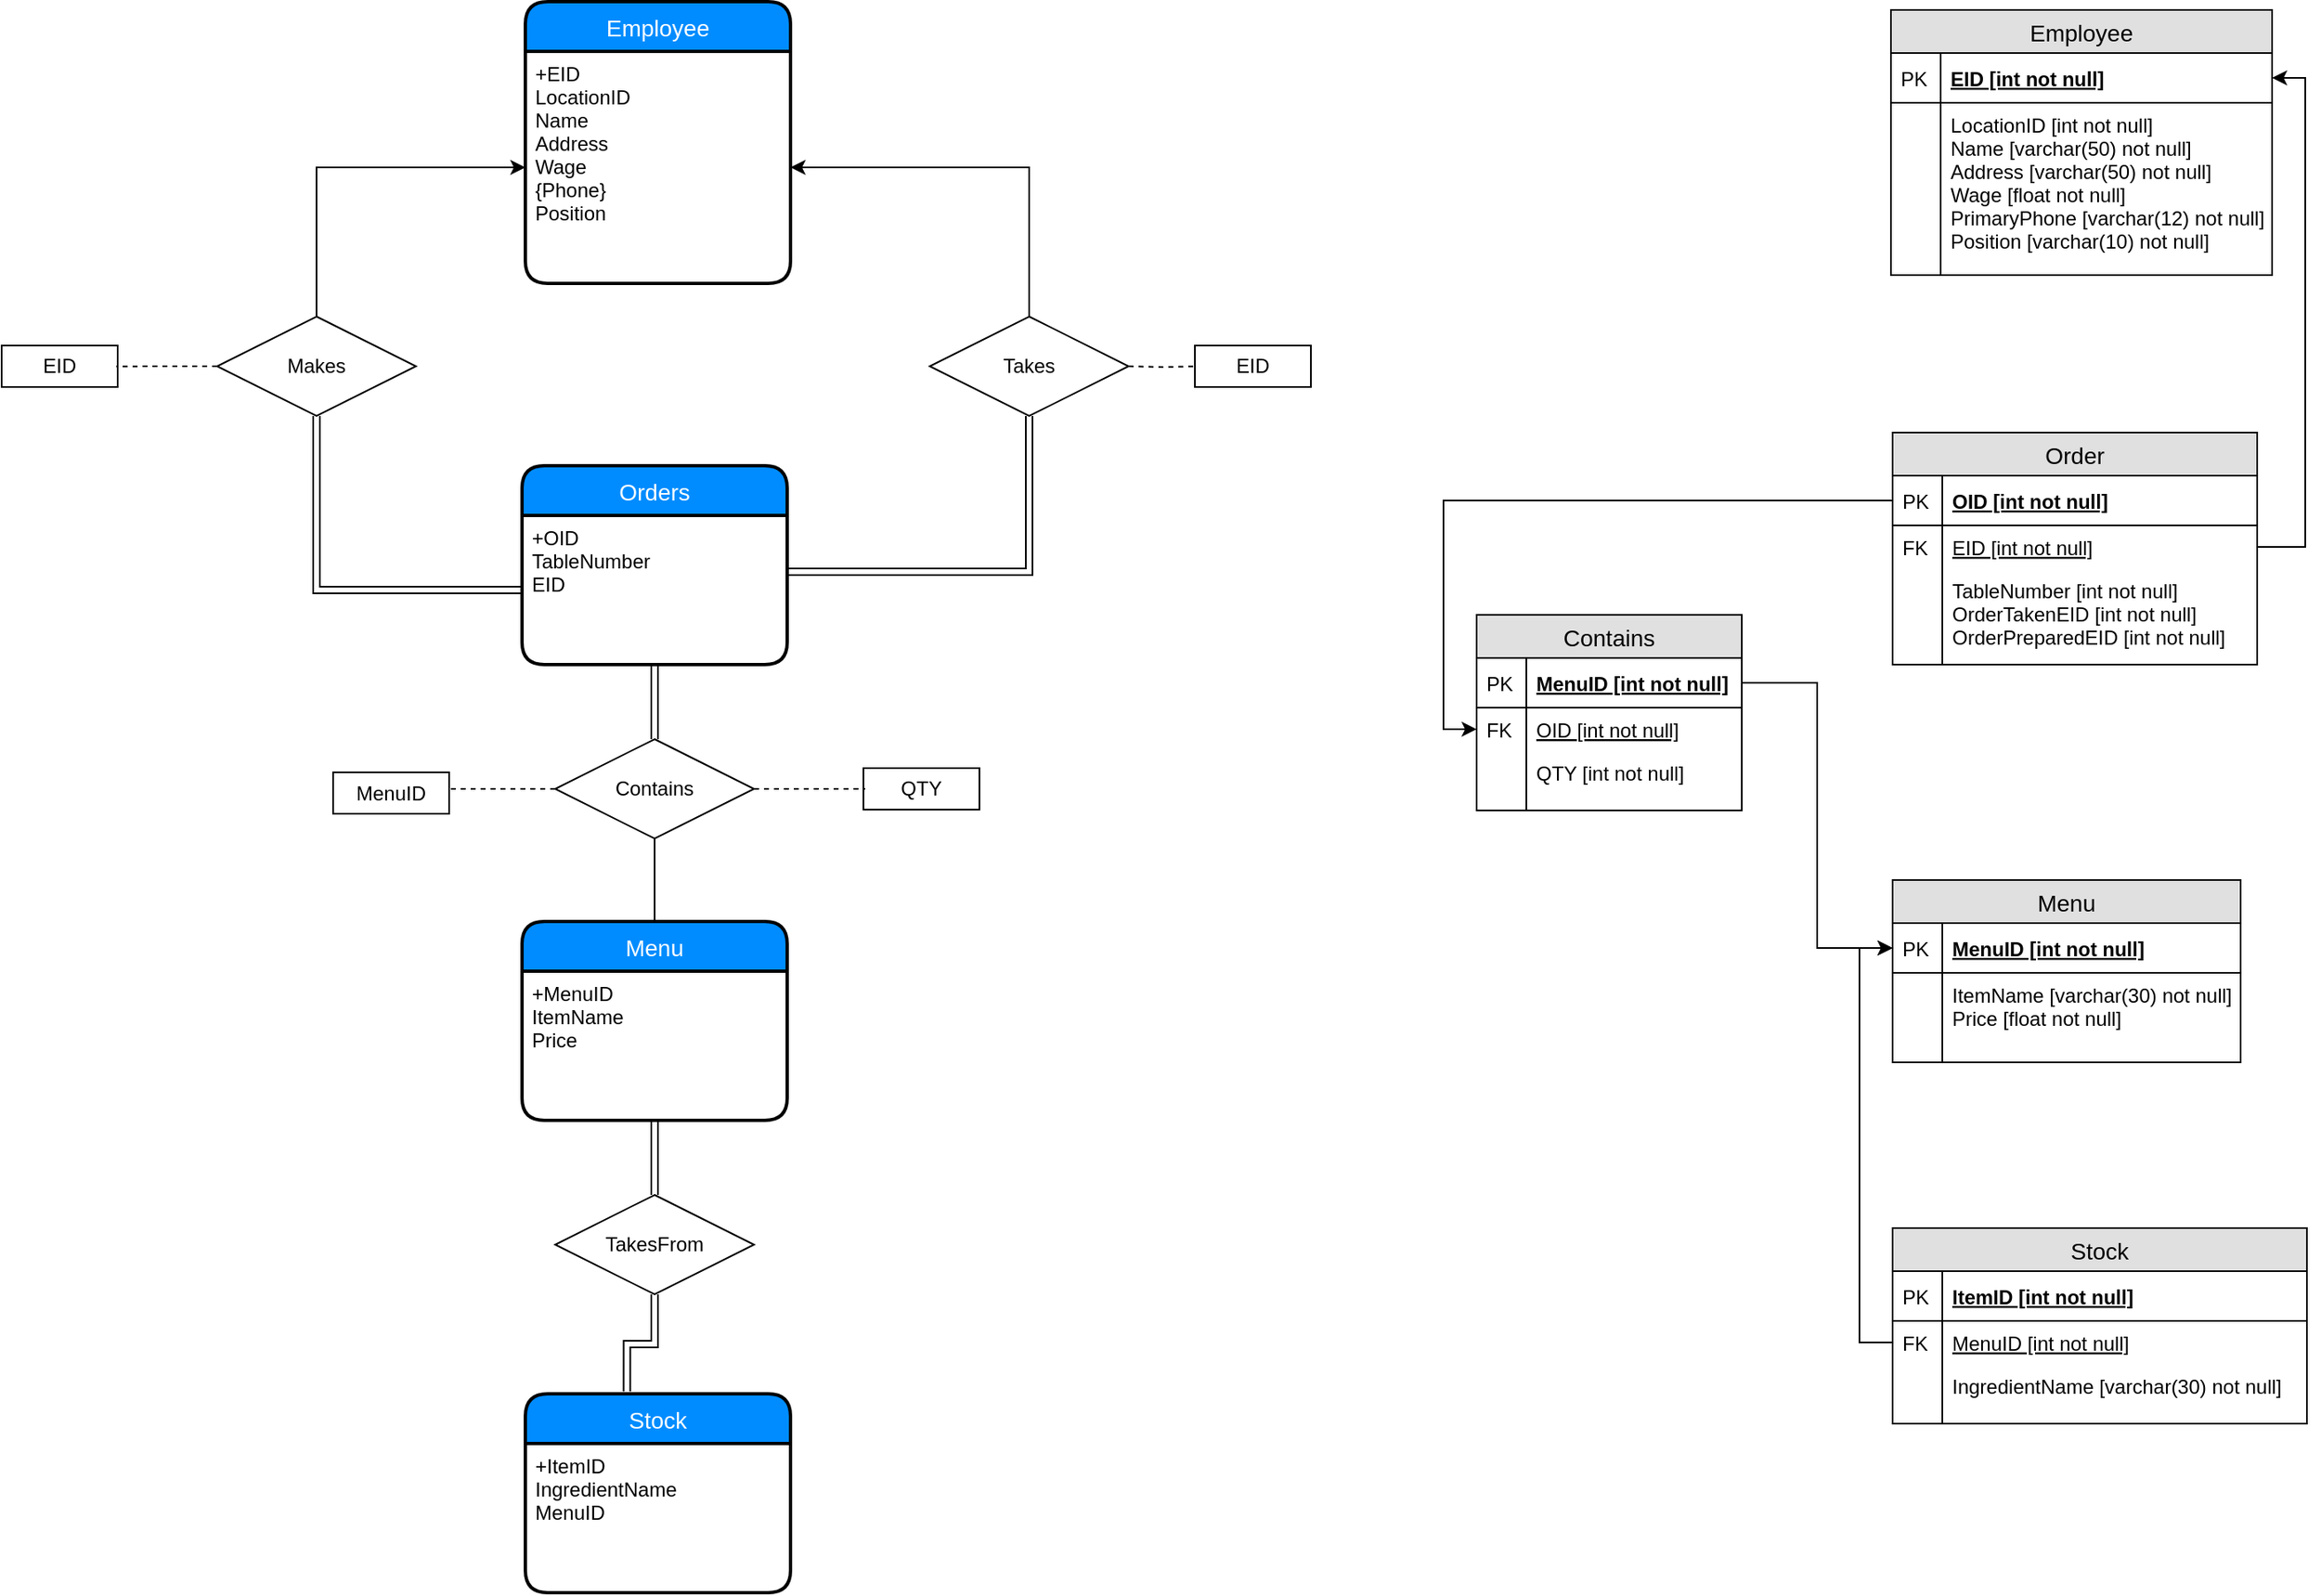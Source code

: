 <mxfile version="12.7.2" type="github">
  <diagram id="C5RBs43oDa-KdzZeNtuy" name="Page-1">
    <mxGraphModel dx="2717" dy="1337" grid="1" gridSize="10" guides="1" tooltips="1" connect="1" arrows="1" fold="1" page="1" pageScale="1" pageWidth="827" pageHeight="1169" math="0" shadow="0">
      <root>
        <mxCell id="WIyWlLk6GJQsqaUBKTNV-0" />
        <mxCell id="WIyWlLk6GJQsqaUBKTNV-1" parent="WIyWlLk6GJQsqaUBKTNV-0" />
        <mxCell id="XOe9PcKy7NP5vKXugJTK-4" value="Orders" style="swimlane;childLayout=stackLayout;horizontal=1;startSize=30;horizontalStack=0;fillColor=#008cff;fontColor=#FFFFFF;rounded=1;fontSize=14;fontStyle=0;strokeWidth=2;resizeParent=0;resizeLast=1;shadow=0;dashed=0;align=center;" vertex="1" parent="WIyWlLk6GJQsqaUBKTNV-1">
          <mxGeometry x="334" y="340" width="160" height="120" as="geometry" />
        </mxCell>
        <mxCell id="XOe9PcKy7NP5vKXugJTK-5" value="+OID&#xa;TableNumber&#xa;EID &#xa;" style="align=left;strokeColor=none;fillColor=none;spacingLeft=4;fontSize=12;verticalAlign=top;resizable=0;rotatable=0;part=1;" vertex="1" parent="XOe9PcKy7NP5vKXugJTK-4">
          <mxGeometry y="30" width="160" height="90" as="geometry" />
        </mxCell>
        <mxCell id="XOe9PcKy7NP5vKXugJTK-8" value="Menu" style="swimlane;childLayout=stackLayout;horizontal=1;startSize=30;horizontalStack=0;fillColor=#008cff;fontColor=#FFFFFF;rounded=1;fontSize=14;fontStyle=0;strokeWidth=2;resizeParent=0;resizeLast=1;shadow=0;dashed=0;align=center;" vertex="1" parent="WIyWlLk6GJQsqaUBKTNV-1">
          <mxGeometry x="334" y="615" width="160" height="120" as="geometry" />
        </mxCell>
        <mxCell id="XOe9PcKy7NP5vKXugJTK-9" value="+MenuID&#xa;ItemName&#xa;Price" style="align=left;strokeColor=none;fillColor=none;spacingLeft=4;fontSize=12;verticalAlign=top;resizable=0;rotatable=0;part=1;" vertex="1" parent="XOe9PcKy7NP5vKXugJTK-8">
          <mxGeometry y="30" width="160" height="90" as="geometry" />
        </mxCell>
        <mxCell id="XOe9PcKy7NP5vKXugJTK-18" value="Employee" style="swimlane;childLayout=stackLayout;horizontal=1;startSize=30;horizontalStack=0;fillColor=#008cff;fontColor=#FFFFFF;rounded=1;fontSize=14;fontStyle=0;strokeWidth=2;resizeParent=0;resizeLast=1;shadow=0;dashed=0;align=center;" vertex="1" parent="WIyWlLk6GJQsqaUBKTNV-1">
          <mxGeometry x="336" y="60" width="160" height="170" as="geometry" />
        </mxCell>
        <mxCell id="XOe9PcKy7NP5vKXugJTK-19" value="+EID&#xa;LocationID&#xa;Name&#xa;Address&#xa;Wage&#xa;{Phone}&#xa;Position" style="align=left;strokeColor=none;fillColor=none;spacingLeft=4;fontSize=12;verticalAlign=top;resizable=0;rotatable=0;part=1;" vertex="1" parent="XOe9PcKy7NP5vKXugJTK-18">
          <mxGeometry y="30" width="160" height="140" as="geometry" />
        </mxCell>
        <mxCell id="XOe9PcKy7NP5vKXugJTK-52" style="edgeStyle=orthogonalEdgeStyle;rounded=0;orthogonalLoop=1;jettySize=auto;html=1;exitX=0.5;exitY=1;exitDx=0;exitDy=0;endArrow=none;endFill=0;strokeColor=#000000;" edge="1" parent="WIyWlLk6GJQsqaUBKTNV-1" source="XOe9PcKy7NP5vKXugJTK-50" target="XOe9PcKy7NP5vKXugJTK-8">
          <mxGeometry relative="1" as="geometry" />
        </mxCell>
        <mxCell id="XOe9PcKy7NP5vKXugJTK-62" style="edgeStyle=orthogonalEdgeStyle;rounded=0;orthogonalLoop=1;jettySize=auto;html=1;exitX=1;exitY=0.5;exitDx=0;exitDy=0;entryX=0.015;entryY=0.501;entryDx=0;entryDy=0;entryPerimeter=0;startArrow=none;startFill=0;endArrow=none;endFill=0;strokeColor=#000000;dashed=1;" edge="1" parent="WIyWlLk6GJQsqaUBKTNV-1" source="XOe9PcKy7NP5vKXugJTK-50" target="XOe9PcKy7NP5vKXugJTK-60">
          <mxGeometry relative="1" as="geometry" />
        </mxCell>
        <mxCell id="XOe9PcKy7NP5vKXugJTK-79" style="edgeStyle=orthogonalEdgeStyle;rounded=0;orthogonalLoop=1;jettySize=auto;html=1;exitX=0;exitY=0.5;exitDx=0;exitDy=0;entryX=1;entryY=0.401;entryDx=0;entryDy=0;entryPerimeter=0;startArrow=none;startFill=0;endArrow=none;endFill=0;strokeColor=#000000;dashed=1;" edge="1" parent="WIyWlLk6GJQsqaUBKTNV-1" source="XOe9PcKy7NP5vKXugJTK-50" target="XOe9PcKy7NP5vKXugJTK-75">
          <mxGeometry relative="1" as="geometry" />
        </mxCell>
        <mxCell id="XOe9PcKy7NP5vKXugJTK-50" value="Contains" style="shape=rhombus;perimeter=rhombusPerimeter;whiteSpace=wrap;html=1;align=center;" vertex="1" parent="WIyWlLk6GJQsqaUBKTNV-1">
          <mxGeometry x="354" y="505" width="120" height="60" as="geometry" />
        </mxCell>
        <mxCell id="XOe9PcKy7NP5vKXugJTK-51" style="edgeStyle=orthogonalEdgeStyle;rounded=0;orthogonalLoop=1;jettySize=auto;html=1;exitX=0.5;exitY=1;exitDx=0;exitDy=0;entryX=0.5;entryY=0;entryDx=0;entryDy=0;endArrow=none;endFill=0;strokeColor=#000000;shape=link;" edge="1" parent="WIyWlLk6GJQsqaUBKTNV-1" source="XOe9PcKy7NP5vKXugJTK-5" target="XOe9PcKy7NP5vKXugJTK-50">
          <mxGeometry relative="1" as="geometry" />
        </mxCell>
        <mxCell id="XOe9PcKy7NP5vKXugJTK-60" value="" style="verticalLabelPosition=bottom;verticalAlign=top;html=1;shape=mxgraph.basic.rect;fillColor2=none;strokeWidth=1;size=20;indent=5;fillColor=none;" vertex="1" parent="WIyWlLk6GJQsqaUBKTNV-1">
          <mxGeometry x="540" y="522.5" width="70" height="25" as="geometry" />
        </mxCell>
        <mxCell id="XOe9PcKy7NP5vKXugJTK-61" value="QTY" style="text;html=1;strokeColor=none;fillColor=none;align=center;verticalAlign=middle;whiteSpace=wrap;rounded=0;" vertex="1" parent="WIyWlLk6GJQsqaUBKTNV-1">
          <mxGeometry x="555" y="525" width="40" height="20" as="geometry" />
        </mxCell>
        <mxCell id="XOe9PcKy7NP5vKXugJTK-70" style="edgeStyle=orthogonalEdgeStyle;rounded=0;orthogonalLoop=1;jettySize=auto;html=1;exitX=0;exitY=0.5;exitDx=0;exitDy=0;entryX=0.988;entryY=0.505;entryDx=0;entryDy=0;entryPerimeter=0;dashed=1;startArrow=none;startFill=0;endArrow=none;endFill=0;strokeColor=#000000;" edge="1" parent="WIyWlLk6GJQsqaUBKTNV-1" source="XOe9PcKy7NP5vKXugJTK-63" target="XOe9PcKy7NP5vKXugJTK-68">
          <mxGeometry relative="1" as="geometry" />
        </mxCell>
        <mxCell id="XOe9PcKy7NP5vKXugJTK-74" style="edgeStyle=orthogonalEdgeStyle;rounded=0;orthogonalLoop=1;jettySize=auto;html=1;exitX=0.5;exitY=0;exitDx=0;exitDy=0;entryX=0;entryY=0.5;entryDx=0;entryDy=0;startArrow=none;startFill=0;endArrow=classic;endFill=1;strokeColor=#000000;" edge="1" parent="WIyWlLk6GJQsqaUBKTNV-1" source="XOe9PcKy7NP5vKXugJTK-63" target="XOe9PcKy7NP5vKXugJTK-19">
          <mxGeometry relative="1" as="geometry" />
        </mxCell>
        <mxCell id="XOe9PcKy7NP5vKXugJTK-63" value="Makes" style="shape=rhombus;perimeter=rhombusPerimeter;whiteSpace=wrap;html=1;align=center;" vertex="1" parent="WIyWlLk6GJQsqaUBKTNV-1">
          <mxGeometry x="150" y="250" width="120" height="60" as="geometry" />
        </mxCell>
        <mxCell id="XOe9PcKy7NP5vKXugJTK-71" style="edgeStyle=orthogonalEdgeStyle;rounded=0;orthogonalLoop=1;jettySize=auto;html=1;exitX=0.5;exitY=1;exitDx=0;exitDy=0;entryX=1;entryY=0.378;entryDx=0;entryDy=0;entryPerimeter=0;startArrow=none;startFill=0;endArrow=none;endFill=0;strokeColor=#000000;shape=link;" edge="1" parent="WIyWlLk6GJQsqaUBKTNV-1" source="XOe9PcKy7NP5vKXugJTK-64" target="XOe9PcKy7NP5vKXugJTK-5">
          <mxGeometry relative="1" as="geometry" />
        </mxCell>
        <mxCell id="XOe9PcKy7NP5vKXugJTK-73" style="edgeStyle=orthogonalEdgeStyle;rounded=0;orthogonalLoop=1;jettySize=auto;html=1;exitX=0.5;exitY=0;exitDx=0;exitDy=0;entryX=1;entryY=0.5;entryDx=0;entryDy=0;startArrow=none;startFill=0;endArrow=classic;endFill=1;strokeColor=#000000;" edge="1" parent="WIyWlLk6GJQsqaUBKTNV-1" source="XOe9PcKy7NP5vKXugJTK-64" target="XOe9PcKy7NP5vKXugJTK-19">
          <mxGeometry relative="1" as="geometry" />
        </mxCell>
        <mxCell id="XOe9PcKy7NP5vKXugJTK-64" value="Takes" style="shape=rhombus;perimeter=rhombusPerimeter;whiteSpace=wrap;html=1;align=center;" vertex="1" parent="WIyWlLk6GJQsqaUBKTNV-1">
          <mxGeometry x="580" y="250" width="120" height="60" as="geometry" />
        </mxCell>
        <mxCell id="XOe9PcKy7NP5vKXugJTK-65" style="edgeStyle=orthogonalEdgeStyle;rounded=0;orthogonalLoop=1;jettySize=auto;html=1;exitX=1;exitY=0.5;exitDx=0;exitDy=0;entryX=0.015;entryY=0.501;entryDx=0;entryDy=0;entryPerimeter=0;startArrow=none;startFill=0;endArrow=none;endFill=0;strokeColor=#000000;dashed=1;" edge="1" parent="WIyWlLk6GJQsqaUBKTNV-1" target="XOe9PcKy7NP5vKXugJTK-66">
          <mxGeometry relative="1" as="geometry">
            <mxPoint x="700" y="280" as="sourcePoint" />
          </mxGeometry>
        </mxCell>
        <mxCell id="XOe9PcKy7NP5vKXugJTK-66" value="" style="verticalLabelPosition=bottom;verticalAlign=top;html=1;shape=mxgraph.basic.rect;fillColor2=none;strokeWidth=1;size=20;indent=5;fillColor=none;" vertex="1" parent="WIyWlLk6GJQsqaUBKTNV-1">
          <mxGeometry x="740" y="267.5" width="70" height="25" as="geometry" />
        </mxCell>
        <mxCell id="XOe9PcKy7NP5vKXugJTK-67" value="EID" style="text;html=1;strokeColor=none;fillColor=none;align=center;verticalAlign=middle;whiteSpace=wrap;rounded=0;" vertex="1" parent="WIyWlLk6GJQsqaUBKTNV-1">
          <mxGeometry x="755" y="270" width="40" height="20" as="geometry" />
        </mxCell>
        <mxCell id="XOe9PcKy7NP5vKXugJTK-68" value="" style="verticalLabelPosition=bottom;verticalAlign=top;html=1;shape=mxgraph.basic.rect;fillColor2=none;strokeWidth=1;size=20;indent=5;fillColor=none;" vertex="1" parent="WIyWlLk6GJQsqaUBKTNV-1">
          <mxGeometry x="20" y="267.5" width="70" height="25" as="geometry" />
        </mxCell>
        <mxCell id="XOe9PcKy7NP5vKXugJTK-69" value="EID" style="text;html=1;strokeColor=none;fillColor=none;align=center;verticalAlign=middle;whiteSpace=wrap;rounded=0;" vertex="1" parent="WIyWlLk6GJQsqaUBKTNV-1">
          <mxGeometry x="35" y="270" width="40" height="20" as="geometry" />
        </mxCell>
        <mxCell id="XOe9PcKy7NP5vKXugJTK-72" style="edgeStyle=orthogonalEdgeStyle;shape=link;rounded=0;orthogonalLoop=1;jettySize=auto;html=1;exitX=0;exitY=0.5;exitDx=0;exitDy=0;entryX=0.5;entryY=1;entryDx=0;entryDy=0;startArrow=none;startFill=0;endArrow=none;endFill=0;strokeColor=#000000;" edge="1" parent="WIyWlLk6GJQsqaUBKTNV-1" source="XOe9PcKy7NP5vKXugJTK-5" target="XOe9PcKy7NP5vKXugJTK-63">
          <mxGeometry relative="1" as="geometry" />
        </mxCell>
        <mxCell id="XOe9PcKy7NP5vKXugJTK-75" value="" style="verticalLabelPosition=bottom;verticalAlign=top;html=1;shape=mxgraph.basic.rect;fillColor2=none;strokeWidth=1;size=20;indent=5;fillColor=none;" vertex="1" parent="WIyWlLk6GJQsqaUBKTNV-1">
          <mxGeometry x="220" y="525" width="70" height="25" as="geometry" />
        </mxCell>
        <mxCell id="XOe9PcKy7NP5vKXugJTK-76" value="MenuID" style="text;html=1;strokeColor=none;fillColor=none;align=center;verticalAlign=middle;whiteSpace=wrap;rounded=0;" vertex="1" parent="WIyWlLk6GJQsqaUBKTNV-1">
          <mxGeometry x="235" y="527.5" width="40" height="20" as="geometry" />
        </mxCell>
        <mxCell id="XOe9PcKy7NP5vKXugJTK-80" value="Stock" style="swimlane;childLayout=stackLayout;horizontal=1;startSize=30;horizontalStack=0;fillColor=#008cff;fontColor=#FFFFFF;rounded=1;fontSize=14;fontStyle=0;strokeWidth=2;resizeParent=0;resizeLast=1;shadow=0;dashed=0;align=center;" vertex="1" parent="WIyWlLk6GJQsqaUBKTNV-1">
          <mxGeometry x="336" y="900" width="160" height="120" as="geometry" />
        </mxCell>
        <mxCell id="XOe9PcKy7NP5vKXugJTK-81" value="+ItemID&#xa;IngredientName&#xa;MenuID" style="align=left;strokeColor=none;fillColor=none;spacingLeft=4;fontSize=12;verticalAlign=top;resizable=0;rotatable=0;part=1;" vertex="1" parent="XOe9PcKy7NP5vKXugJTK-80">
          <mxGeometry y="30" width="160" height="90" as="geometry" />
        </mxCell>
        <mxCell id="XOe9PcKy7NP5vKXugJTK-84" style="edgeStyle=orthogonalEdgeStyle;shape=link;rounded=0;orthogonalLoop=1;jettySize=auto;html=1;exitX=0.5;exitY=1;exitDx=0;exitDy=0;entryX=0.383;entryY=-0.011;entryDx=0;entryDy=0;entryPerimeter=0;startArrow=none;startFill=0;endArrow=none;endFill=0;strokeColor=#000000;" edge="1" parent="WIyWlLk6GJQsqaUBKTNV-1" source="XOe9PcKy7NP5vKXugJTK-82" target="XOe9PcKy7NP5vKXugJTK-80">
          <mxGeometry relative="1" as="geometry" />
        </mxCell>
        <mxCell id="XOe9PcKy7NP5vKXugJTK-82" value="TakesFrom" style="shape=rhombus;perimeter=rhombusPerimeter;whiteSpace=wrap;html=1;align=center;" vertex="1" parent="WIyWlLk6GJQsqaUBKTNV-1">
          <mxGeometry x="354" y="780" width="120" height="60" as="geometry" />
        </mxCell>
        <mxCell id="XOe9PcKy7NP5vKXugJTK-83" style="edgeStyle=orthogonalEdgeStyle;rounded=0;orthogonalLoop=1;jettySize=auto;html=1;exitX=0.5;exitY=1;exitDx=0;exitDy=0;entryX=0.5;entryY=0;entryDx=0;entryDy=0;startArrow=none;startFill=0;endArrow=none;endFill=0;strokeColor=#000000;shape=link;" edge="1" parent="WIyWlLk6GJQsqaUBKTNV-1" source="XOe9PcKy7NP5vKXugJTK-9" target="XOe9PcKy7NP5vKXugJTK-82">
          <mxGeometry relative="1" as="geometry" />
        </mxCell>
        <mxCell id="XOe9PcKy7NP5vKXugJTK-148" value="Employee" style="swimlane;fontStyle=0;childLayout=stackLayout;horizontal=1;startSize=26;fillColor=#e0e0e0;horizontalStack=0;resizeParent=1;resizeParentMax=0;resizeLast=0;collapsible=1;marginBottom=0;swimlaneFillColor=#ffffff;align=center;fontSize=14;" vertex="1" parent="WIyWlLk6GJQsqaUBKTNV-1">
          <mxGeometry x="1160" y="65" width="230" height="160" as="geometry" />
        </mxCell>
        <mxCell id="XOe9PcKy7NP5vKXugJTK-149" value="EID [int not null]" style="shape=partialRectangle;top=0;left=0;right=0;bottom=1;align=left;verticalAlign=middle;fillColor=none;spacingLeft=34;spacingRight=4;overflow=hidden;rotatable=0;points=[[0,0.5],[1,0.5]];portConstraint=eastwest;dropTarget=0;fontStyle=5;fontSize=12;" vertex="1" parent="XOe9PcKy7NP5vKXugJTK-148">
          <mxGeometry y="26" width="230" height="30" as="geometry" />
        </mxCell>
        <mxCell id="XOe9PcKy7NP5vKXugJTK-150" value="PK" style="shape=partialRectangle;top=0;left=0;bottom=0;fillColor=none;align=left;verticalAlign=middle;spacingLeft=4;spacingRight=4;overflow=hidden;rotatable=0;points=[];portConstraint=eastwest;part=1;fontSize=12;" vertex="1" connectable="0" parent="XOe9PcKy7NP5vKXugJTK-149">
          <mxGeometry width="30" height="30" as="geometry" />
        </mxCell>
        <mxCell id="XOe9PcKy7NP5vKXugJTK-151" value="LocationID [int not null] &#xa;Name [varchar(50) not null]&#xa;Address [varchar(50) not null]&#xa;Wage [float not null]&#xa;PrimaryPhone [varchar(12) not null]&#xa;Position [varchar(10) not null] " style="shape=partialRectangle;top=0;left=0;right=0;bottom=0;align=left;verticalAlign=top;fillColor=none;spacingLeft=34;spacingRight=4;overflow=hidden;rotatable=0;points=[[0,0.5],[1,0.5]];portConstraint=eastwest;dropTarget=0;fontSize=12;" vertex="1" parent="XOe9PcKy7NP5vKXugJTK-148">
          <mxGeometry y="56" width="230" height="104" as="geometry" />
        </mxCell>
        <mxCell id="XOe9PcKy7NP5vKXugJTK-152" value="" style="shape=partialRectangle;top=0;left=0;bottom=0;fillColor=none;align=left;verticalAlign=top;spacingLeft=4;spacingRight=4;overflow=hidden;rotatable=0;points=[];portConstraint=eastwest;part=1;fontSize=12;" vertex="1" connectable="0" parent="XOe9PcKy7NP5vKXugJTK-151">
          <mxGeometry width="30" height="104" as="geometry" />
        </mxCell>
        <mxCell id="XOe9PcKy7NP5vKXugJTK-157" value="" style="shape=partialRectangle;top=0;left=0;right=0;bottom=0;align=left;verticalAlign=top;fillColor=none;spacingLeft=34;spacingRight=4;overflow=hidden;rotatable=0;points=[[0,0.5],[1,0.5]];portConstraint=eastwest;dropTarget=0;fontSize=12;" vertex="1" parent="WIyWlLk6GJQsqaUBKTNV-1">
          <mxGeometry x="1170" y="261" width="160" height="38" as="geometry" />
        </mxCell>
        <mxCell id="XOe9PcKy7NP5vKXugJTK-158" value="" style="shape=partialRectangle;top=0;left=0;bottom=0;fillColor=none;align=left;verticalAlign=top;spacingLeft=4;spacingRight=4;overflow=hidden;rotatable=0;points=[];portConstraint=eastwest;part=1;fontSize=12;" vertex="1" connectable="0" parent="XOe9PcKy7NP5vKXugJTK-157">
          <mxGeometry y="NaN" width="30" height="NaN" as="geometry" />
        </mxCell>
        <mxCell id="XOe9PcKy7NP5vKXugJTK-164" value="Menu" style="swimlane;fontStyle=0;childLayout=stackLayout;horizontal=1;startSize=26;fillColor=#e0e0e0;horizontalStack=0;resizeParent=1;resizeParentMax=0;resizeLast=0;collapsible=1;marginBottom=0;swimlaneFillColor=#ffffff;align=center;fontSize=14;" vertex="1" parent="WIyWlLk6GJQsqaUBKTNV-1">
          <mxGeometry x="1161" y="590" width="210" height="110" as="geometry" />
        </mxCell>
        <mxCell id="XOe9PcKy7NP5vKXugJTK-165" value="MenuID [int not null]" style="shape=partialRectangle;top=0;left=0;right=0;bottom=1;align=left;verticalAlign=middle;fillColor=none;spacingLeft=34;spacingRight=4;overflow=hidden;rotatable=0;points=[[0,0.5],[1,0.5]];portConstraint=eastwest;dropTarget=0;fontStyle=5;fontSize=12;" vertex="1" parent="XOe9PcKy7NP5vKXugJTK-164">
          <mxGeometry y="26" width="210" height="30" as="geometry" />
        </mxCell>
        <mxCell id="XOe9PcKy7NP5vKXugJTK-166" value="PK" style="shape=partialRectangle;top=0;left=0;bottom=0;fillColor=none;align=left;verticalAlign=middle;spacingLeft=4;spacingRight=4;overflow=hidden;rotatable=0;points=[];portConstraint=eastwest;part=1;fontSize=12;" vertex="1" connectable="0" parent="XOe9PcKy7NP5vKXugJTK-165">
          <mxGeometry width="30" height="30" as="geometry" />
        </mxCell>
        <mxCell id="XOe9PcKy7NP5vKXugJTK-167" value="ItemName [varchar(30) not null]&#xa;Price [float not null]" style="shape=partialRectangle;top=0;left=0;right=0;bottom=0;align=left;verticalAlign=top;fillColor=none;spacingLeft=34;spacingRight=4;overflow=hidden;rotatable=0;points=[[0,0.5],[1,0.5]];portConstraint=eastwest;dropTarget=0;fontSize=12;fontStyle=0" vertex="1" parent="XOe9PcKy7NP5vKXugJTK-164">
          <mxGeometry y="56" width="210" height="54" as="geometry" />
        </mxCell>
        <mxCell id="XOe9PcKy7NP5vKXugJTK-168" value="" style="shape=partialRectangle;top=0;left=0;bottom=0;fillColor=none;align=left;verticalAlign=top;spacingLeft=4;spacingRight=4;overflow=hidden;rotatable=0;points=[];portConstraint=eastwest;part=1;fontSize=12;" vertex="1" connectable="0" parent="XOe9PcKy7NP5vKXugJTK-167">
          <mxGeometry width="30" height="54" as="geometry" />
        </mxCell>
        <mxCell id="XOe9PcKy7NP5vKXugJTK-179" value="Stock" style="swimlane;fontStyle=0;childLayout=stackLayout;horizontal=1;startSize=26;fillColor=#e0e0e0;horizontalStack=0;resizeParent=1;resizeParentMax=0;resizeLast=0;collapsible=1;marginBottom=0;swimlaneFillColor=#ffffff;align=center;fontSize=14;" vertex="1" parent="WIyWlLk6GJQsqaUBKTNV-1">
          <mxGeometry x="1161" y="800" width="250" height="118" as="geometry" />
        </mxCell>
        <mxCell id="XOe9PcKy7NP5vKXugJTK-180" value="ItemID [int not null]" style="shape=partialRectangle;top=0;left=0;right=0;bottom=1;align=left;verticalAlign=middle;fillColor=none;spacingLeft=34;spacingRight=4;overflow=hidden;rotatable=0;points=[[0,0.5],[1,0.5]];portConstraint=eastwest;dropTarget=0;fontStyle=5;fontSize=12;" vertex="1" parent="XOe9PcKy7NP5vKXugJTK-179">
          <mxGeometry y="26" width="250" height="30" as="geometry" />
        </mxCell>
        <mxCell id="XOe9PcKy7NP5vKXugJTK-181" value="PK" style="shape=partialRectangle;top=0;left=0;bottom=0;fillColor=none;align=left;verticalAlign=middle;spacingLeft=4;spacingRight=4;overflow=hidden;rotatable=0;points=[];portConstraint=eastwest;part=1;fontSize=12;" vertex="1" connectable="0" parent="XOe9PcKy7NP5vKXugJTK-180">
          <mxGeometry width="30" height="30" as="geometry" />
        </mxCell>
        <mxCell id="XOe9PcKy7NP5vKXugJTK-182" value="MenuID [int not null]" style="shape=partialRectangle;top=0;left=0;right=0;bottom=0;align=left;verticalAlign=top;fillColor=none;spacingLeft=34;spacingRight=4;overflow=hidden;rotatable=0;points=[[0,0.5],[1,0.5]];portConstraint=eastwest;dropTarget=0;fontSize=12;fontStyle=4" vertex="1" parent="XOe9PcKy7NP5vKXugJTK-179">
          <mxGeometry y="56" width="250" height="26" as="geometry" />
        </mxCell>
        <mxCell id="XOe9PcKy7NP5vKXugJTK-183" value="FK" style="shape=partialRectangle;top=0;left=0;bottom=0;fillColor=none;align=left;verticalAlign=top;spacingLeft=4;spacingRight=4;overflow=hidden;rotatable=0;points=[];portConstraint=eastwest;part=1;fontSize=12;" vertex="1" connectable="0" parent="XOe9PcKy7NP5vKXugJTK-182">
          <mxGeometry width="30" height="26" as="geometry" />
        </mxCell>
        <mxCell id="XOe9PcKy7NP5vKXugJTK-184" value="IngredientName [varchar(30) not null]" style="shape=partialRectangle;top=0;left=0;right=0;bottom=0;align=left;verticalAlign=top;fillColor=none;spacingLeft=34;spacingRight=4;overflow=hidden;rotatable=0;points=[[0,0.5],[1,0.5]];portConstraint=eastwest;dropTarget=0;fontSize=12;" vertex="1" parent="XOe9PcKy7NP5vKXugJTK-179">
          <mxGeometry y="82" width="250" height="26" as="geometry" />
        </mxCell>
        <mxCell id="XOe9PcKy7NP5vKXugJTK-185" value="" style="shape=partialRectangle;top=0;left=0;bottom=0;fillColor=none;align=left;verticalAlign=top;spacingLeft=4;spacingRight=4;overflow=hidden;rotatable=0;points=[];portConstraint=eastwest;part=1;fontSize=12;" vertex="1" connectable="0" parent="XOe9PcKy7NP5vKXugJTK-184">
          <mxGeometry width="30" height="26" as="geometry" />
        </mxCell>
        <mxCell id="XOe9PcKy7NP5vKXugJTK-188" value="" style="shape=partialRectangle;top=0;left=0;right=0;bottom=0;align=left;verticalAlign=top;fillColor=none;spacingLeft=34;spacingRight=4;overflow=hidden;rotatable=0;points=[[0,0.5],[1,0.5]];portConstraint=eastwest;dropTarget=0;fontSize=12;" vertex="1" parent="XOe9PcKy7NP5vKXugJTK-179">
          <mxGeometry y="108" width="250" height="10" as="geometry" />
        </mxCell>
        <mxCell id="XOe9PcKy7NP5vKXugJTK-189" value="" style="shape=partialRectangle;top=0;left=0;bottom=0;fillColor=none;align=left;verticalAlign=top;spacingLeft=4;spacingRight=4;overflow=hidden;rotatable=0;points=[];portConstraint=eastwest;part=1;fontSize=12;" vertex="1" connectable="0" parent="XOe9PcKy7NP5vKXugJTK-188">
          <mxGeometry width="30" height="10" as="geometry" />
        </mxCell>
        <mxCell id="XOe9PcKy7NP5vKXugJTK-214" style="edgeStyle=orthogonalEdgeStyle;rounded=0;orthogonalLoop=1;jettySize=auto;html=1;exitX=0;exitY=0.5;exitDx=0;exitDy=0;entryX=0;entryY=0.5;entryDx=0;entryDy=0;startArrow=none;startFill=0;endArrow=classic;endFill=1;strokeColor=#000000;" edge="1" parent="WIyWlLk6GJQsqaUBKTNV-1" source="XOe9PcKy7NP5vKXugJTK-182" target="XOe9PcKy7NP5vKXugJTK-165">
          <mxGeometry relative="1" as="geometry" />
        </mxCell>
        <mxCell id="XOe9PcKy7NP5vKXugJTK-215" style="edgeStyle=orthogonalEdgeStyle;rounded=0;orthogonalLoop=1;jettySize=auto;html=1;exitX=1;exitY=0.5;exitDx=0;exitDy=0;entryX=0;entryY=0.5;entryDx=0;entryDy=0;startArrow=none;startFill=0;endArrow=classic;endFill=1;strokeColor=#000000;" edge="1" parent="WIyWlLk6GJQsqaUBKTNV-1" source="XOe9PcKy7NP5vKXugJTK-222" target="XOe9PcKy7NP5vKXugJTK-165">
          <mxGeometry relative="1" as="geometry">
            <mxPoint x="1080" y="491" as="sourcePoint" />
          </mxGeometry>
        </mxCell>
        <mxCell id="XOe9PcKy7NP5vKXugJTK-218" style="edgeStyle=orthogonalEdgeStyle;rounded=0;orthogonalLoop=1;jettySize=auto;html=1;exitX=1;exitY=0.5;exitDx=0;exitDy=0;entryX=1;entryY=0.5;entryDx=0;entryDy=0;startArrow=none;startFill=0;endArrow=classic;endFill=1;strokeColor=#000000;" edge="1" parent="WIyWlLk6GJQsqaUBKTNV-1" source="XOe9PcKy7NP5vKXugJTK-235" target="XOe9PcKy7NP5vKXugJTK-149">
          <mxGeometry relative="1" as="geometry">
            <mxPoint x="1420" y="275" as="sourcePoint" />
          </mxGeometry>
        </mxCell>
        <mxCell id="XOe9PcKy7NP5vKXugJTK-221" value="Contains" style="swimlane;fontStyle=0;childLayout=stackLayout;horizontal=1;startSize=26;fillColor=#e0e0e0;horizontalStack=0;resizeParent=1;resizeParentMax=0;resizeLast=0;collapsible=1;marginBottom=0;swimlaneFillColor=#ffffff;align=center;fontSize=14;" vertex="1" parent="WIyWlLk6GJQsqaUBKTNV-1">
          <mxGeometry x="910" y="430" width="160" height="118" as="geometry" />
        </mxCell>
        <mxCell id="XOe9PcKy7NP5vKXugJTK-222" value="MenuID [int not null]" style="shape=partialRectangle;top=0;left=0;right=0;bottom=1;align=left;verticalAlign=middle;fillColor=none;spacingLeft=34;spacingRight=4;overflow=hidden;rotatable=0;points=[[0,0.5],[1,0.5]];portConstraint=eastwest;dropTarget=0;fontStyle=5;fontSize=12;" vertex="1" parent="XOe9PcKy7NP5vKXugJTK-221">
          <mxGeometry y="26" width="160" height="30" as="geometry" />
        </mxCell>
        <mxCell id="XOe9PcKy7NP5vKXugJTK-223" value="PK" style="shape=partialRectangle;top=0;left=0;bottom=0;fillColor=none;align=left;verticalAlign=middle;spacingLeft=4;spacingRight=4;overflow=hidden;rotatable=0;points=[];portConstraint=eastwest;part=1;fontSize=12;" vertex="1" connectable="0" parent="XOe9PcKy7NP5vKXugJTK-222">
          <mxGeometry width="30" height="30" as="geometry" />
        </mxCell>
        <mxCell id="XOe9PcKy7NP5vKXugJTK-224" value="OID [int not null]" style="shape=partialRectangle;top=0;left=0;right=0;bottom=0;align=left;verticalAlign=top;fillColor=none;spacingLeft=34;spacingRight=4;overflow=hidden;rotatable=0;points=[[0,0.5],[1,0.5]];portConstraint=eastwest;dropTarget=0;fontSize=12;fontStyle=4" vertex="1" parent="XOe9PcKy7NP5vKXugJTK-221">
          <mxGeometry y="56" width="160" height="26" as="geometry" />
        </mxCell>
        <mxCell id="XOe9PcKy7NP5vKXugJTK-225" value="FK" style="shape=partialRectangle;top=0;left=0;bottom=0;fillColor=none;align=left;verticalAlign=top;spacingLeft=4;spacingRight=4;overflow=hidden;rotatable=0;points=[];portConstraint=eastwest;part=1;fontSize=12;" vertex="1" connectable="0" parent="XOe9PcKy7NP5vKXugJTK-224">
          <mxGeometry width="30" height="26" as="geometry" />
        </mxCell>
        <mxCell id="XOe9PcKy7NP5vKXugJTK-226" value="QTY [int not null]" style="shape=partialRectangle;top=0;left=0;right=0;bottom=0;align=left;verticalAlign=top;fillColor=none;spacingLeft=34;spacingRight=4;overflow=hidden;rotatable=0;points=[[0,0.5],[1,0.5]];portConstraint=eastwest;dropTarget=0;fontSize=12;" vertex="1" parent="XOe9PcKy7NP5vKXugJTK-221">
          <mxGeometry y="82" width="160" height="26" as="geometry" />
        </mxCell>
        <mxCell id="XOe9PcKy7NP5vKXugJTK-227" value="" style="shape=partialRectangle;top=0;left=0;bottom=0;fillColor=none;align=left;verticalAlign=top;spacingLeft=4;spacingRight=4;overflow=hidden;rotatable=0;points=[];portConstraint=eastwest;part=1;fontSize=12;" vertex="1" connectable="0" parent="XOe9PcKy7NP5vKXugJTK-226">
          <mxGeometry width="30" height="26" as="geometry" />
        </mxCell>
        <mxCell id="XOe9PcKy7NP5vKXugJTK-228" value="" style="shape=partialRectangle;top=0;left=0;right=0;bottom=0;align=left;verticalAlign=top;fillColor=none;spacingLeft=34;spacingRight=4;overflow=hidden;rotatable=0;points=[[0,0.5],[1,0.5]];portConstraint=eastwest;dropTarget=0;fontSize=12;" vertex="1" parent="XOe9PcKy7NP5vKXugJTK-221">
          <mxGeometry y="108" width="160" height="10" as="geometry" />
        </mxCell>
        <mxCell id="XOe9PcKy7NP5vKXugJTK-229" value="" style="shape=partialRectangle;top=0;left=0;bottom=0;fillColor=none;align=left;verticalAlign=top;spacingLeft=4;spacingRight=4;overflow=hidden;rotatable=0;points=[];portConstraint=eastwest;part=1;fontSize=12;" vertex="1" connectable="0" parent="XOe9PcKy7NP5vKXugJTK-228">
          <mxGeometry width="30" height="10" as="geometry" />
        </mxCell>
        <mxCell id="XOe9PcKy7NP5vKXugJTK-232" value="Order" style="swimlane;fontStyle=0;childLayout=stackLayout;horizontal=1;startSize=26;fillColor=#e0e0e0;horizontalStack=0;resizeParent=1;resizeParentMax=0;resizeLast=0;collapsible=1;marginBottom=0;swimlaneFillColor=#ffffff;align=center;fontSize=14;" vertex="1" parent="WIyWlLk6GJQsqaUBKTNV-1">
          <mxGeometry x="1161" y="320" width="220" height="140" as="geometry" />
        </mxCell>
        <mxCell id="XOe9PcKy7NP5vKXugJTK-233" value="OID [int not null]" style="shape=partialRectangle;top=0;left=0;right=0;bottom=1;align=left;verticalAlign=middle;fillColor=none;spacingLeft=34;spacingRight=4;overflow=hidden;rotatable=0;points=[[0,0.5],[1,0.5]];portConstraint=eastwest;dropTarget=0;fontStyle=5;fontSize=12;" vertex="1" parent="XOe9PcKy7NP5vKXugJTK-232">
          <mxGeometry y="26" width="220" height="30" as="geometry" />
        </mxCell>
        <mxCell id="XOe9PcKy7NP5vKXugJTK-234" value="PK" style="shape=partialRectangle;top=0;left=0;bottom=0;fillColor=none;align=left;verticalAlign=middle;spacingLeft=4;spacingRight=4;overflow=hidden;rotatable=0;points=[];portConstraint=eastwest;part=1;fontSize=12;" vertex="1" connectable="0" parent="XOe9PcKy7NP5vKXugJTK-233">
          <mxGeometry width="30" height="30" as="geometry" />
        </mxCell>
        <mxCell id="XOe9PcKy7NP5vKXugJTK-235" value="EID [int not null]" style="shape=partialRectangle;top=0;left=0;right=0;bottom=0;align=left;verticalAlign=top;fillColor=none;spacingLeft=34;spacingRight=4;overflow=hidden;rotatable=0;points=[[0,0.5],[1,0.5]];portConstraint=eastwest;dropTarget=0;fontSize=12;fontStyle=4" vertex="1" parent="XOe9PcKy7NP5vKXugJTK-232">
          <mxGeometry y="56" width="220" height="26" as="geometry" />
        </mxCell>
        <mxCell id="XOe9PcKy7NP5vKXugJTK-236" value="FK" style="shape=partialRectangle;top=0;left=0;bottom=0;fillColor=none;align=left;verticalAlign=top;spacingLeft=4;spacingRight=4;overflow=hidden;rotatable=0;points=[];portConstraint=eastwest;part=1;fontSize=12;" vertex="1" connectable="0" parent="XOe9PcKy7NP5vKXugJTK-235">
          <mxGeometry width="30" height="26" as="geometry" />
        </mxCell>
        <mxCell id="XOe9PcKy7NP5vKXugJTK-237" value="TableNumber [int not null]&#xa;OrderTakenEID [int not null]&#xa;OrderPreparedEID [int not null]" style="shape=partialRectangle;top=0;left=0;right=0;bottom=0;align=left;verticalAlign=top;fillColor=none;spacingLeft=34;spacingRight=4;overflow=hidden;rotatable=0;points=[[0,0.5],[1,0.5]];portConstraint=eastwest;dropTarget=0;fontSize=12;" vertex="1" parent="XOe9PcKy7NP5vKXugJTK-232">
          <mxGeometry y="82" width="220" height="58" as="geometry" />
        </mxCell>
        <mxCell id="XOe9PcKy7NP5vKXugJTK-238" value="" style="shape=partialRectangle;top=0;left=0;bottom=0;fillColor=none;align=left;verticalAlign=top;spacingLeft=4;spacingRight=4;overflow=hidden;rotatable=0;points=[];portConstraint=eastwest;part=1;fontSize=12;" vertex="1" connectable="0" parent="XOe9PcKy7NP5vKXugJTK-237">
          <mxGeometry width="30" height="58" as="geometry" />
        </mxCell>
        <mxCell id="XOe9PcKy7NP5vKXugJTK-239" value="" style="shape=partialRectangle;top=0;left=0;right=0;bottom=0;align=left;verticalAlign=top;fillColor=none;spacingLeft=34;spacingRight=4;overflow=hidden;rotatable=0;points=[[0,0.5],[1,0.5]];portConstraint=eastwest;dropTarget=0;fontSize=12;" vertex="1" parent="XOe9PcKy7NP5vKXugJTK-232">
          <mxGeometry y="140" width="220" as="geometry" />
        </mxCell>
        <mxCell id="XOe9PcKy7NP5vKXugJTK-240" value="" style="shape=partialRectangle;top=0;left=0;bottom=0;fillColor=none;align=left;verticalAlign=top;spacingLeft=4;spacingRight=4;overflow=hidden;rotatable=0;points=[];portConstraint=eastwest;part=1;fontSize=12;" vertex="1" connectable="0" parent="XOe9PcKy7NP5vKXugJTK-239">
          <mxGeometry width="30" as="geometry" />
        </mxCell>
        <mxCell id="XOe9PcKy7NP5vKXugJTK-241" style="edgeStyle=orthogonalEdgeStyle;rounded=0;orthogonalLoop=1;jettySize=auto;html=1;exitX=0;exitY=0.5;exitDx=0;exitDy=0;entryX=0;entryY=0.5;entryDx=0;entryDy=0;startArrow=none;startFill=0;endArrow=classic;endFill=1;strokeColor=#000000;" edge="1" parent="WIyWlLk6GJQsqaUBKTNV-1" source="XOe9PcKy7NP5vKXugJTK-233" target="XOe9PcKy7NP5vKXugJTK-224">
          <mxGeometry relative="1" as="geometry" />
        </mxCell>
      </root>
    </mxGraphModel>
  </diagram>
</mxfile>
